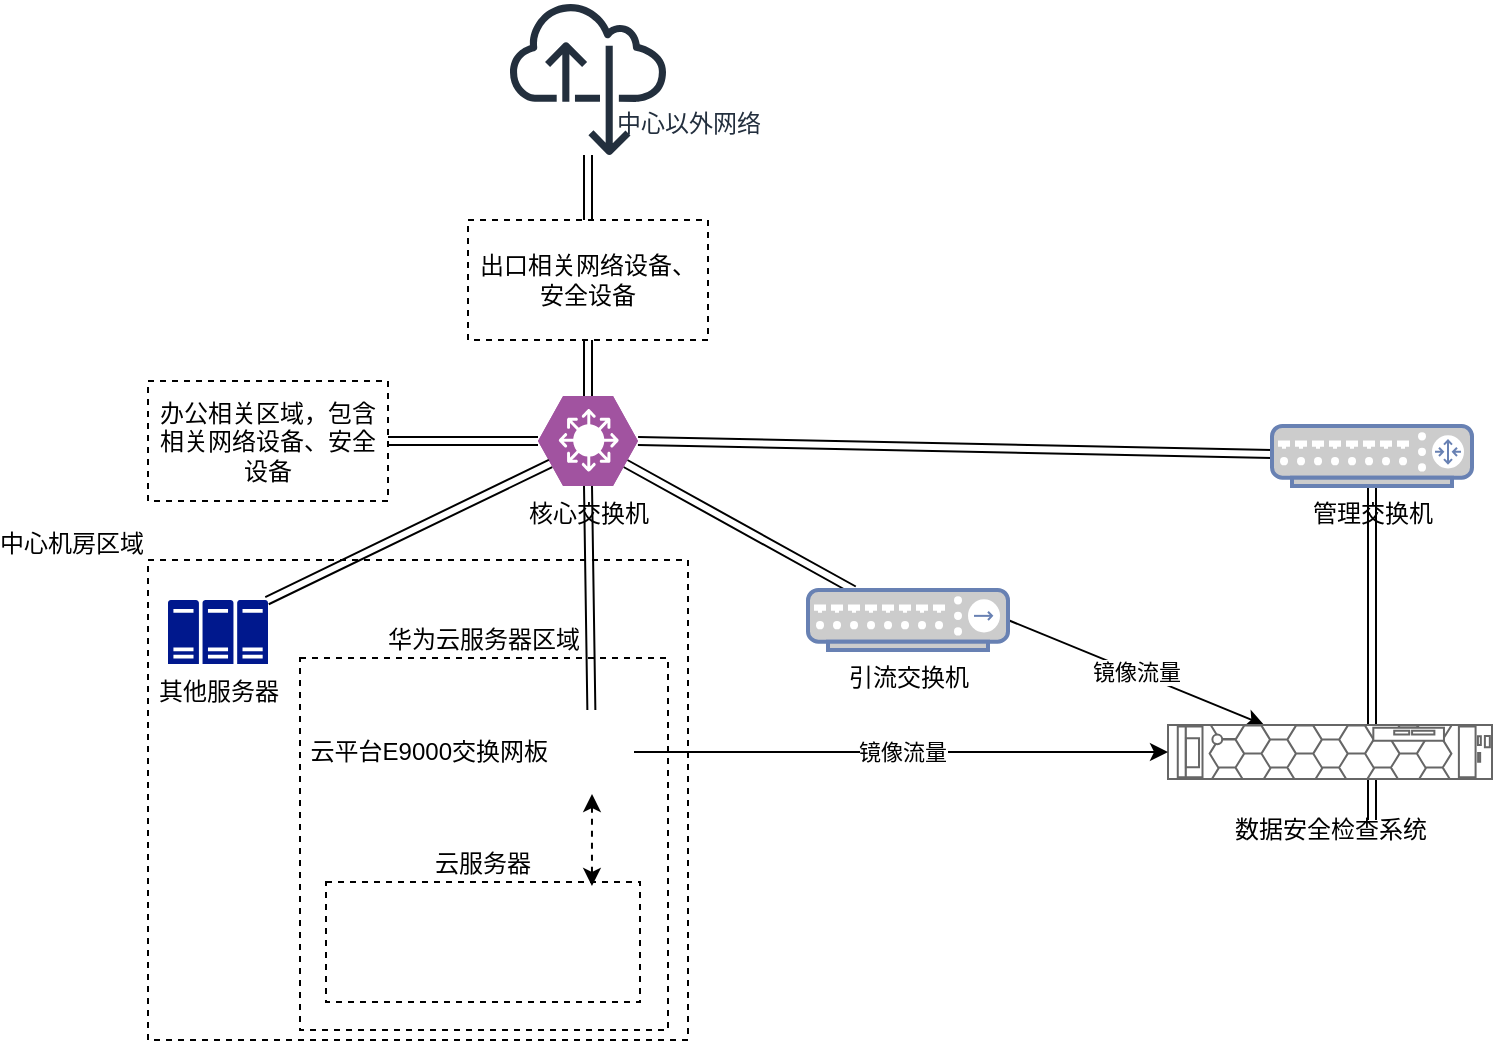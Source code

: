 <mxfile version="24.3.1" type="github">
  <diagram name="第 1 页" id="w1na8V84WTgznCSOoCIz">
    <mxGraphModel dx="1050" dy="530" grid="0" gridSize="10" guides="1" tooltips="1" connect="1" arrows="1" fold="1" page="1" pageScale="1" pageWidth="827" pageHeight="1169" background="#ffffff" math="0" shadow="0">
      <root>
        <mxCell id="0" />
        <mxCell id="1" parent="0" />
        <mxCell id="V-vGfC3Jyy6Ihq8TZDpE-29" value="&lt;p align=&quot;left&quot; style=&quot;line-height: 100%; padding-top: 0px; margin-top: 0px; margin-bottom: 0px; padding-bottom: 0px; padding-right: 0px;&quot;&gt;&lt;font face=&quot;Times New Roman&quot;&gt;中心机房区域&lt;/font&gt;&lt;/p&gt;" style="rounded=0;whiteSpace=wrap;html=1;dashed=1;align=right;labelPosition=left;verticalLabelPosition=top;verticalAlign=bottom;textDirection=ltr;" parent="1" vertex="1">
          <mxGeometry x="110" y="295" width="270" height="240" as="geometry" />
        </mxCell>
        <mxCell id="V-vGfC3Jyy6Ihq8TZDpE-1" value="中心以外网络" style="sketch=0;outlineConnect=0;fontColor=#232F3E;gradientColor=none;fillColor=#232F3D;strokeColor=none;dashed=0;verticalLabelPosition=bottom;verticalAlign=top;align=center;html=1;fontSize=12;fontStyle=0;aspect=fixed;pointerEvents=1;shape=mxgraph.aws4.internet_alt22;spacingLeft=100;spacingTop=-30;" parent="1" vertex="1">
          <mxGeometry x="291" y="15" width="78" height="78" as="geometry" />
        </mxCell>
        <mxCell id="V-vGfC3Jyy6Ihq8TZDpE-27" style="edgeStyle=none;rounded=0;orthogonalLoop=1;jettySize=auto;html=1;exitX=1;exitY=0.5;exitDx=0;exitDy=0;exitPerimeter=0;shape=link;" parent="1" source="V-vGfC3Jyy6Ihq8TZDpE-4" target="V-vGfC3Jyy6Ihq8TZDpE-18" edge="1">
          <mxGeometry relative="1" as="geometry" />
        </mxCell>
        <mxCell id="V-vGfC3Jyy6Ihq8TZDpE-39" style="edgeStyle=none;rounded=0;orthogonalLoop=1;jettySize=auto;html=1;exitX=0.875;exitY=0.75;exitDx=0;exitDy=0;exitPerimeter=0;shape=link;" parent="1" source="V-vGfC3Jyy6Ihq8TZDpE-4" target="V-vGfC3Jyy6Ihq8TZDpE-17" edge="1">
          <mxGeometry relative="1" as="geometry" />
        </mxCell>
        <mxCell id="V-vGfC3Jyy6Ihq8TZDpE-4" value="核心交换机" style="verticalLabelPosition=bottom;sketch=0;html=1;fillColor=#A153A0;strokeColor=#ffffff;verticalAlign=top;align=center;points=[[0,0.5,0],[0.125,0.25,0],[0.25,0,0],[0.5,0,0],[0.75,0,0],[0.875,0.25,0],[1,0.5,0],[0.875,0.75,0],[0.75,1,0],[0.5,1,0],[0.125,0.75,0]];pointerEvents=1;shape=mxgraph.cisco_safe.compositeIcon;bgIcon=mxgraph.cisco_safe.design.blank_device;resIcon=mxgraph.cisco_safe.design.l3_switch;" parent="1" vertex="1">
          <mxGeometry x="305" y="213" width="50" height="45" as="geometry" />
        </mxCell>
        <mxCell id="V-vGfC3Jyy6Ihq8TZDpE-6" value="出口相关网络设备、安全设备" style="rounded=0;whiteSpace=wrap;html=1;dashed=1;" parent="1" vertex="1">
          <mxGeometry x="270" y="125" width="120" height="60" as="geometry" />
        </mxCell>
        <mxCell id="V-vGfC3Jyy6Ihq8TZDpE-14" value="" style="endArrow=classic;startArrow=classic;html=1;rounded=0;exitX=0.5;exitY=0;exitDx=0;exitDy=0;shape=link;" parent="1" source="V-vGfC3Jyy6Ihq8TZDpE-6" target="V-vGfC3Jyy6Ihq8TZDpE-1" edge="1">
          <mxGeometry width="50" height="50" relative="1" as="geometry">
            <mxPoint x="290" y="115" as="sourcePoint" />
            <mxPoint x="340" y="65" as="targetPoint" />
          </mxGeometry>
        </mxCell>
        <mxCell id="V-vGfC3Jyy6Ihq8TZDpE-15" style="rounded=0;orthogonalLoop=1;jettySize=auto;html=1;exitX=0.5;exitY=1;exitDx=0;exitDy=0;entryX=0.5;entryY=0;entryDx=0;entryDy=0;entryPerimeter=0;shape=link;" parent="1" source="V-vGfC3Jyy6Ihq8TZDpE-6" target="V-vGfC3Jyy6Ihq8TZDpE-4" edge="1">
          <mxGeometry relative="1" as="geometry" />
        </mxCell>
        <mxCell id="V-vGfC3Jyy6Ihq8TZDpE-47" value="镜像流量" style="edgeStyle=none;rounded=0;orthogonalLoop=1;jettySize=auto;html=1;exitX=1;exitY=0.5;exitDx=0;exitDy=0;exitPerimeter=0;" parent="1" source="V-vGfC3Jyy6Ihq8TZDpE-17" target="V-vGfC3Jyy6Ihq8TZDpE-40" edge="1">
          <mxGeometry relative="1" as="geometry" />
        </mxCell>
        <mxCell id="V-vGfC3Jyy6Ihq8TZDpE-17" value="&lt;font color=&quot;#000000&quot;&gt;引流交换机&lt;/font&gt;" style="fontColor=#0066CC;verticalAlign=top;verticalLabelPosition=bottom;labelPosition=center;align=center;html=1;outlineConnect=0;fillColor=#CCCCCC;strokeColor=#6881B3;gradientColor=none;gradientDirection=north;strokeWidth=2;shape=mxgraph.networks.hub;" parent="1" vertex="1">
          <mxGeometry x="440" y="310" width="100" height="30" as="geometry" />
        </mxCell>
        <mxCell id="V-vGfC3Jyy6Ihq8TZDpE-48" style="edgeStyle=none;rounded=0;orthogonalLoop=1;jettySize=auto;html=1;shape=link;" parent="1" source="V-vGfC3Jyy6Ihq8TZDpE-18" edge="1">
          <mxGeometry relative="1" as="geometry">
            <mxPoint x="722" y="425" as="targetPoint" />
          </mxGeometry>
        </mxCell>
        <mxCell id="V-vGfC3Jyy6Ihq8TZDpE-18" value="&lt;font color=&quot;#000000&quot;&gt;管理交换机&lt;/font&gt;" style="fontColor=#0066CC;verticalAlign=top;verticalLabelPosition=bottom;labelPosition=center;align=center;html=1;outlineConnect=0;fillColor=#CCCCCC;strokeColor=#6881B3;gradientColor=none;gradientDirection=north;strokeWidth=2;shape=mxgraph.networks.router;" parent="1" vertex="1">
          <mxGeometry x="672" y="228" width="100" height="30" as="geometry" />
        </mxCell>
        <mxCell id="V-vGfC3Jyy6Ihq8TZDpE-20" value="办公相关区域，包含相关网络设备、安全设备" style="rounded=0;whiteSpace=wrap;html=1;dashed=1;" parent="1" vertex="1">
          <mxGeometry x="110" y="205.5" width="120" height="60" as="geometry" />
        </mxCell>
        <mxCell id="V-vGfC3Jyy6Ihq8TZDpE-21" style="edgeStyle=none;rounded=0;orthogonalLoop=1;jettySize=auto;html=1;entryX=0;entryY=0.5;entryDx=0;entryDy=0;entryPerimeter=0;shape=link;" parent="1" source="V-vGfC3Jyy6Ihq8TZDpE-20" target="V-vGfC3Jyy6Ihq8TZDpE-4" edge="1">
          <mxGeometry relative="1" as="geometry" />
        </mxCell>
        <mxCell id="V-vGfC3Jyy6Ihq8TZDpE-32" value="其他服务器" style="sketch=0;aspect=fixed;pointerEvents=1;shadow=0;dashed=0;html=1;strokeColor=none;labelPosition=center;verticalLabelPosition=bottom;verticalAlign=top;align=center;fillColor=#00188D;shape=mxgraph.mscae.enterprise.server_farm" parent="1" vertex="1">
          <mxGeometry x="120" y="315" width="50" height="32" as="geometry" />
        </mxCell>
        <mxCell id="V-vGfC3Jyy6Ihq8TZDpE-36" style="edgeStyle=none;rounded=0;orthogonalLoop=1;jettySize=auto;html=1;exitX=0.125;exitY=0.75;exitDx=0;exitDy=0;exitPerimeter=0;entryX=0.99;entryY=0.01;entryDx=0;entryDy=0;entryPerimeter=0;shape=link;" parent="1" source="V-vGfC3Jyy6Ihq8TZDpE-4" target="V-vGfC3Jyy6Ihq8TZDpE-32" edge="1">
          <mxGeometry relative="1" as="geometry" />
        </mxCell>
        <mxCell id="V-vGfC3Jyy6Ihq8TZDpE-40" value="&lt;p style=&quot;line-height: 100%;&quot;&gt;数据安全检查系统&lt;br&gt;&lt;/p&gt;" style="strokeColor=#666666;html=1;labelPosition=center;align=center;spacingLeft=0;shadow=0;dashed=0;outlineConnect=0;shape=mxgraph.rack.dell.poweredge_r540;verticalLabelPosition=bottom;verticalAlign=top;" parent="1" vertex="1">
          <mxGeometry x="620" y="377.5" width="162" height="27" as="geometry" />
        </mxCell>
        <mxCell id="8WT0YFu6mxfuKEoXJYbm-6" value="华为云服务器区域" style="rounded=0;whiteSpace=wrap;html=1;labelPosition=center;verticalLabelPosition=top;align=center;verticalAlign=bottom;dashed=1;" vertex="1" parent="1">
          <mxGeometry x="186" y="344" width="184" height="186" as="geometry" />
        </mxCell>
        <mxCell id="8WT0YFu6mxfuKEoXJYbm-11" value="镜像流量" style="edgeStyle=none;rounded=0;orthogonalLoop=1;jettySize=auto;html=1;exitX=1;exitY=0.5;exitDx=0;exitDy=0;" edge="1" parent="1" source="8WT0YFu6mxfuKEoXJYbm-2" target="V-vGfC3Jyy6Ihq8TZDpE-40">
          <mxGeometry relative="1" as="geometry" />
        </mxCell>
        <mxCell id="8WT0YFu6mxfuKEoXJYbm-2" value="云平台E9000交换网板" style="shape=image;html=1;verticalAlign=middle;verticalLabelPosition=middle;labelBackgroundColor=#ffffff;imageAspect=0;aspect=fixed;image=https://cdn1.iconfinder.com/data/icons/software-engineering-and-video-gaming/512/507_Board_chip_circuit_network_electronic_Hardware_Engineering_Internet-128.png;imageBackground=default;labelPosition=left;align=right;" vertex="1" parent="1">
          <mxGeometry x="311" y="370" width="42" height="42" as="geometry" />
        </mxCell>
        <mxCell id="8WT0YFu6mxfuKEoXJYbm-7" value="云服务器" style="rounded=0;whiteSpace=wrap;html=1;labelPosition=center;verticalLabelPosition=top;align=center;verticalAlign=bottom;dashed=1;" vertex="1" parent="1">
          <mxGeometry x="199" y="456" width="157" height="60" as="geometry" />
        </mxCell>
        <mxCell id="8WT0YFu6mxfuKEoXJYbm-3" value="" style="shape=image;html=1;verticalAlign=top;verticalLabelPosition=bottom;labelBackgroundColor=#ffffff;imageAspect=0;aspect=fixed;image=https://cdn2.iconfinder.com/data/icons/whcompare-servers-web-hosting/50/cloud-web-hosting-128.png" vertex="1" parent="1">
          <mxGeometry x="256.5" y="465" width="42" height="42" as="geometry" />
        </mxCell>
        <mxCell id="8WT0YFu6mxfuKEoXJYbm-4" value="" style="shape=image;html=1;verticalAlign=top;verticalLabelPosition=bottom;labelBackgroundColor=#ffffff;imageAspect=0;aspect=fixed;image=https://cdn2.iconfinder.com/data/icons/whcompare-servers-web-hosting/50/cloud-web-hosting-128.png" vertex="1" parent="1">
          <mxGeometry x="309" y="465" width="42" height="42" as="geometry" />
        </mxCell>
        <mxCell id="8WT0YFu6mxfuKEoXJYbm-5" value="" style="shape=image;html=1;verticalAlign=top;verticalLabelPosition=bottom;labelBackgroundColor=#ffffff;imageAspect=0;aspect=fixed;image=https://cdn2.iconfinder.com/data/icons/whcompare-servers-web-hosting/50/cloud-web-hosting-128.png" vertex="1" parent="1">
          <mxGeometry x="204" y="465" width="42" height="42" as="geometry" />
        </mxCell>
        <mxCell id="8WT0YFu6mxfuKEoXJYbm-10" style="edgeStyle=none;rounded=0;orthogonalLoop=1;jettySize=auto;html=1;exitX=0.5;exitY=1;exitDx=0;exitDy=0;exitPerimeter=0;shape=link;" edge="1" parent="1" source="V-vGfC3Jyy6Ihq8TZDpE-4" target="8WT0YFu6mxfuKEoXJYbm-2">
          <mxGeometry relative="1" as="geometry" />
        </mxCell>
        <mxCell id="8WT0YFu6mxfuKEoXJYbm-12" style="rounded=0;orthogonalLoop=1;jettySize=auto;html=1;exitX=0.5;exitY=1;exitDx=0;exitDy=0;entryX=0.847;entryY=0.033;entryDx=0;entryDy=0;entryPerimeter=0;dashed=1;startArrow=classic;startFill=1;" edge="1" parent="1" source="8WT0YFu6mxfuKEoXJYbm-2" target="8WT0YFu6mxfuKEoXJYbm-7">
          <mxGeometry relative="1" as="geometry" />
        </mxCell>
      </root>
    </mxGraphModel>
  </diagram>
</mxfile>
